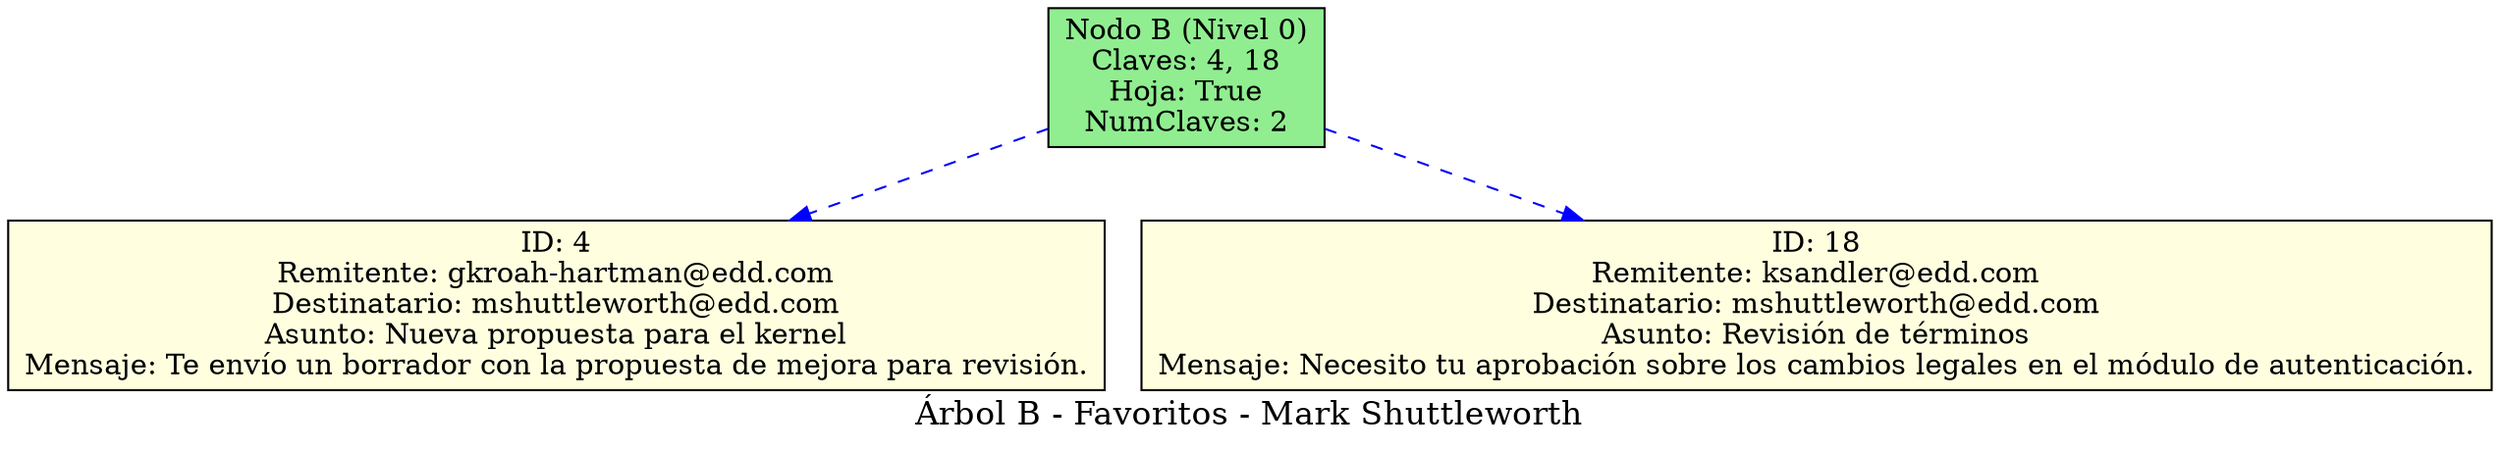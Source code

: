 digraph G {
    label="Árbol B - Favoritos - Mark Shuttleworth";
    fontsize=16;
    node [shape=box, style=filled, fillcolor=lightyellow];
    nodoB_0_623 [label=<Nodo B (Nivel 0)<BR/>Claves: 4, 18<BR/>Hoja: True<BR/>NumClaves: 2>, shape=box, style=filled, fillcolor=lightgreen];
    dato_4 [label=<ID: 4<BR/>Remitente: gkroah-hartman@edd.com<BR/>Destinatario: mshuttleworth@edd.com<BR/>Asunto: Nueva propuesta para el kernel<BR/>Mensaje: Te envío un borrador con la propuesta de mejora para revisión.>, shape=box, style=filled, fillcolor=lightyellow];
    nodoB_0_623 -> dato_4 [style=dashed, color=blue];
    dato_18 [label=<ID: 18<BR/>Remitente: ksandler@edd.com<BR/>Destinatario: mshuttleworth@edd.com<BR/>Asunto: Revisión de términos<BR/>Mensaje: Necesito tu aprobación sobre los cambios legales en el módulo de autenticación.>, shape=box, style=filled, fillcolor=lightyellow];
    nodoB_0_623 -> dato_18 [style=dashed, color=blue];
}
